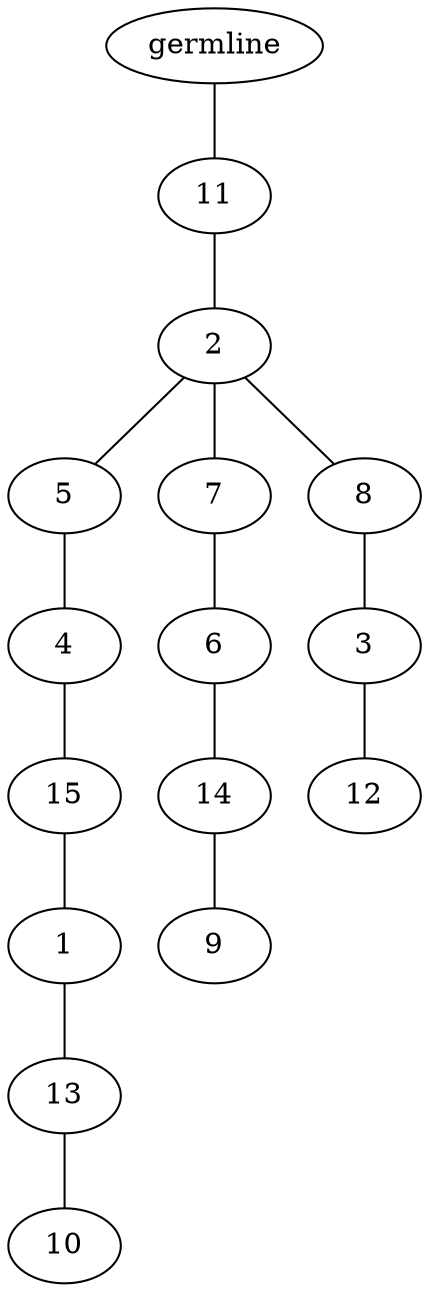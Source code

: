 graph tree {
    "140486733439856" [label="germline"];
    "140486729572208" [label="11"];
    "140486729571488" [label="2"];
    "140486729569472" [label="5"];
    "140486729572256" [label="4"];
    "140486729571008" [label="15"];
    "140486729570288" [label="1"];
    "140486729569616" [label="13"];
    "140486729568656" [label="10"];
    "140486729570336" [label="7"];
    "140486729568512" [label="6"];
    "140486736399424" [label="14"];
    "140486736398608" [label="9"];
    "140486729569952" [label="8"];
    "140486736396448" [label="3"];
    "140486729275856" [label="12"];
    "140486733439856" -- "140486729572208";
    "140486729572208" -- "140486729571488";
    "140486729571488" -- "140486729569472";
    "140486729571488" -- "140486729570336";
    "140486729571488" -- "140486729569952";
    "140486729569472" -- "140486729572256";
    "140486729572256" -- "140486729571008";
    "140486729571008" -- "140486729570288";
    "140486729570288" -- "140486729569616";
    "140486729569616" -- "140486729568656";
    "140486729570336" -- "140486729568512";
    "140486729568512" -- "140486736399424";
    "140486736399424" -- "140486736398608";
    "140486729569952" -- "140486736396448";
    "140486736396448" -- "140486729275856";
}
